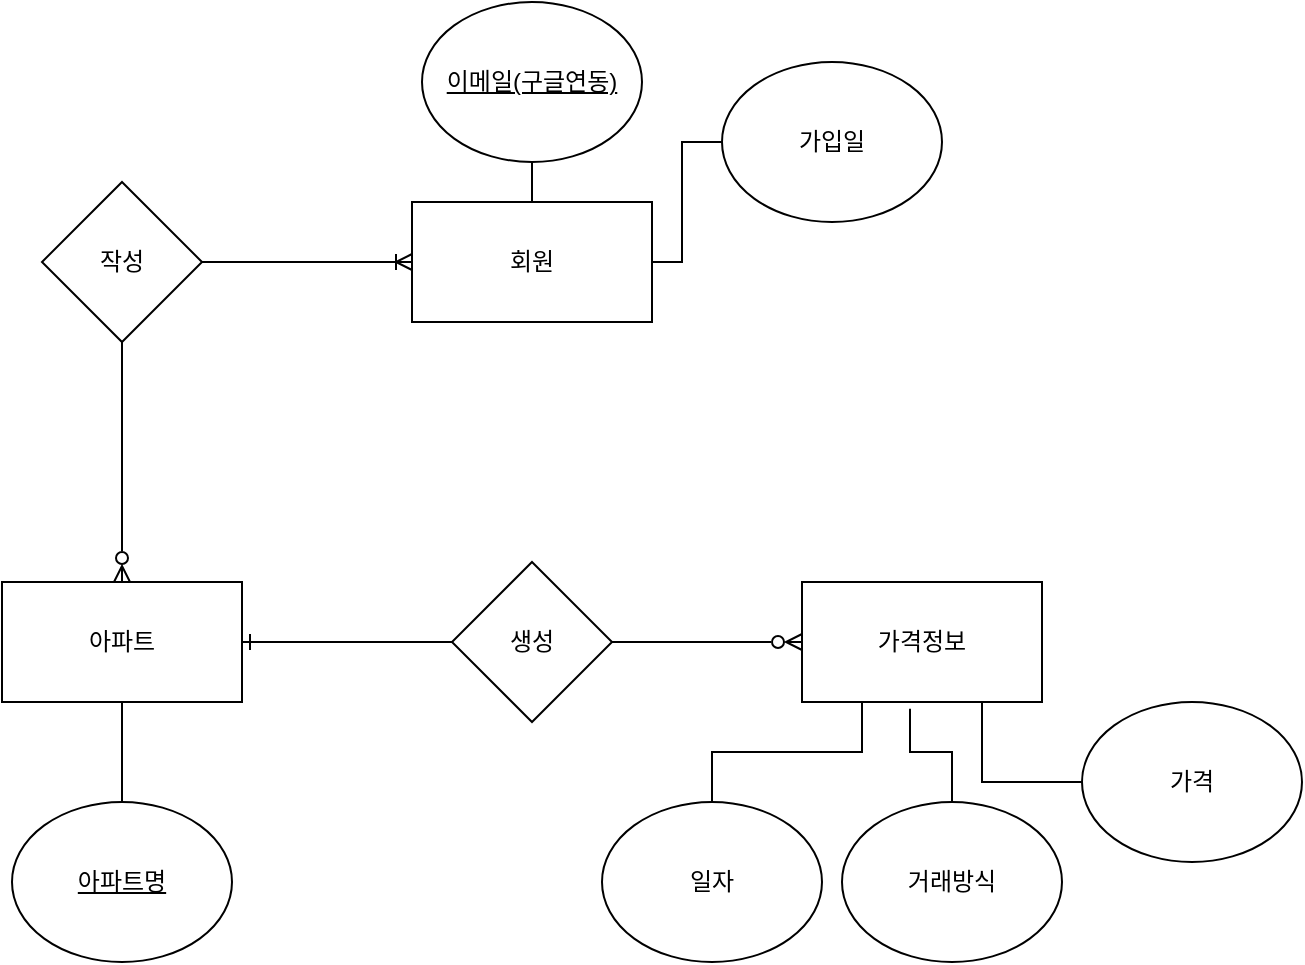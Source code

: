 <mxfile version="20.8.22" type="github">
  <diagram id="R2lEEEUBdFMjLlhIrx00" name="Page-1">
    <mxGraphModel dx="1050" dy="549" grid="1" gridSize="10" guides="1" tooltips="1" connect="1" arrows="1" fold="1" page="1" pageScale="1" pageWidth="850" pageHeight="1100" math="0" shadow="0" extFonts="Permanent Marker^https://fonts.googleapis.com/css?family=Permanent+Marker">
      <root>
        <mxCell id="0" />
        <mxCell id="1" parent="0" />
        <mxCell id="5PubQIWTH5NYxzCgbzbN-1" value="회원" style="rounded=0;whiteSpace=wrap;html=1;" vertex="1" parent="1">
          <mxGeometry x="365" y="130" width="120" height="60" as="geometry" />
        </mxCell>
        <mxCell id="5PubQIWTH5NYxzCgbzbN-20" style="edgeStyle=orthogonalEdgeStyle;rounded=0;orthogonalLoop=1;jettySize=auto;html=1;entryX=0.5;entryY=1;entryDx=0;entryDy=0;strokeColor=default;endArrow=none;endFill=0;startArrow=ERzeroToMany;startFill=0;" edge="1" parent="1" source="5PubQIWTH5NYxzCgbzbN-2" target="5PubQIWTH5NYxzCgbzbN-18">
          <mxGeometry relative="1" as="geometry" />
        </mxCell>
        <mxCell id="5PubQIWTH5NYxzCgbzbN-2" value="아파트" style="rounded=0;whiteSpace=wrap;html=1;" vertex="1" parent="1">
          <mxGeometry x="160" y="320" width="120" height="60" as="geometry" />
        </mxCell>
        <mxCell id="5PubQIWTH5NYxzCgbzbN-3" value="가격정보" style="rounded=0;whiteSpace=wrap;html=1;" vertex="1" parent="1">
          <mxGeometry x="560" y="320" width="120" height="60" as="geometry" />
        </mxCell>
        <mxCell id="5PubQIWTH5NYxzCgbzbN-5" style="edgeStyle=orthogonalEdgeStyle;rounded=0;orthogonalLoop=1;jettySize=auto;html=1;exitX=0.5;exitY=1;exitDx=0;exitDy=0;entryX=0.5;entryY=0;entryDx=0;entryDy=0;endArrow=none;endFill=0;strokeColor=default;" edge="1" parent="1" source="5PubQIWTH5NYxzCgbzbN-4" target="5PubQIWTH5NYxzCgbzbN-1">
          <mxGeometry relative="1" as="geometry" />
        </mxCell>
        <mxCell id="5PubQIWTH5NYxzCgbzbN-4" value="&lt;u&gt;이메일(구글연동)&lt;/u&gt;" style="ellipse;whiteSpace=wrap;html=1;rounded=0;" vertex="1" parent="1">
          <mxGeometry x="370" y="30" width="110" height="80" as="geometry" />
        </mxCell>
        <mxCell id="5PubQIWTH5NYxzCgbzbN-9" style="edgeStyle=orthogonalEdgeStyle;rounded=0;orthogonalLoop=1;jettySize=auto;html=1;entryX=1;entryY=0.5;entryDx=0;entryDy=0;strokeColor=default;endArrow=none;endFill=0;" edge="1" parent="1" source="5PubQIWTH5NYxzCgbzbN-8" target="5PubQIWTH5NYxzCgbzbN-1">
          <mxGeometry relative="1" as="geometry" />
        </mxCell>
        <mxCell id="5PubQIWTH5NYxzCgbzbN-8" value="가입일" style="ellipse;whiteSpace=wrap;html=1;rounded=0;" vertex="1" parent="1">
          <mxGeometry x="520" y="60" width="110" height="80" as="geometry" />
        </mxCell>
        <mxCell id="5PubQIWTH5NYxzCgbzbN-11" style="edgeStyle=orthogonalEdgeStyle;rounded=0;orthogonalLoop=1;jettySize=auto;html=1;exitX=0.5;exitY=0;exitDx=0;exitDy=0;entryX=0.5;entryY=1;entryDx=0;entryDy=0;strokeColor=default;endArrow=none;endFill=0;" edge="1" parent="1" source="5PubQIWTH5NYxzCgbzbN-10" target="5PubQIWTH5NYxzCgbzbN-2">
          <mxGeometry relative="1" as="geometry" />
        </mxCell>
        <mxCell id="5PubQIWTH5NYxzCgbzbN-10" value="&lt;u&gt;아파트명&lt;/u&gt;" style="ellipse;whiteSpace=wrap;html=1;rounded=0;" vertex="1" parent="1">
          <mxGeometry x="165" y="430" width="110" height="80" as="geometry" />
        </mxCell>
        <mxCell id="5PubQIWTH5NYxzCgbzbN-15" style="edgeStyle=orthogonalEdgeStyle;rounded=0;orthogonalLoop=1;jettySize=auto;html=1;entryX=0.25;entryY=1;entryDx=0;entryDy=0;strokeColor=default;endArrow=none;endFill=0;" edge="1" parent="1" source="5PubQIWTH5NYxzCgbzbN-12" target="5PubQIWTH5NYxzCgbzbN-3">
          <mxGeometry relative="1" as="geometry" />
        </mxCell>
        <mxCell id="5PubQIWTH5NYxzCgbzbN-12" value="일자" style="ellipse;whiteSpace=wrap;html=1;rounded=0;" vertex="1" parent="1">
          <mxGeometry x="460" y="430" width="110" height="80" as="geometry" />
        </mxCell>
        <mxCell id="5PubQIWTH5NYxzCgbzbN-16" style="edgeStyle=orthogonalEdgeStyle;rounded=0;orthogonalLoop=1;jettySize=auto;html=1;entryX=0.45;entryY=1.057;entryDx=0;entryDy=0;entryPerimeter=0;strokeColor=default;endArrow=none;endFill=0;" edge="1" parent="1" source="5PubQIWTH5NYxzCgbzbN-13" target="5PubQIWTH5NYxzCgbzbN-3">
          <mxGeometry relative="1" as="geometry" />
        </mxCell>
        <mxCell id="5PubQIWTH5NYxzCgbzbN-13" value="거래방식" style="ellipse;whiteSpace=wrap;html=1;rounded=0;" vertex="1" parent="1">
          <mxGeometry x="580" y="430" width="110" height="80" as="geometry" />
        </mxCell>
        <mxCell id="5PubQIWTH5NYxzCgbzbN-17" style="edgeStyle=orthogonalEdgeStyle;rounded=0;orthogonalLoop=1;jettySize=auto;html=1;entryX=0.75;entryY=1;entryDx=0;entryDy=0;strokeColor=default;endArrow=none;endFill=0;" edge="1" parent="1" source="5PubQIWTH5NYxzCgbzbN-14" target="5PubQIWTH5NYxzCgbzbN-3">
          <mxGeometry relative="1" as="geometry" />
        </mxCell>
        <mxCell id="5PubQIWTH5NYxzCgbzbN-14" value="가격" style="ellipse;whiteSpace=wrap;html=1;rounded=0;" vertex="1" parent="1">
          <mxGeometry x="700" y="380" width="110" height="80" as="geometry" />
        </mxCell>
        <mxCell id="5PubQIWTH5NYxzCgbzbN-19" style="edgeStyle=orthogonalEdgeStyle;rounded=0;orthogonalLoop=1;jettySize=auto;html=1;entryX=0;entryY=0.5;entryDx=0;entryDy=0;strokeColor=default;endArrow=ERoneToMany;endFill=0;" edge="1" parent="1" source="5PubQIWTH5NYxzCgbzbN-18" target="5PubQIWTH5NYxzCgbzbN-1">
          <mxGeometry relative="1" as="geometry" />
        </mxCell>
        <mxCell id="5PubQIWTH5NYxzCgbzbN-18" value="작성" style="rhombus;whiteSpace=wrap;html=1;" vertex="1" parent="1">
          <mxGeometry x="180" y="120" width="80" height="80" as="geometry" />
        </mxCell>
        <mxCell id="5PubQIWTH5NYxzCgbzbN-22" style="edgeStyle=orthogonalEdgeStyle;rounded=0;orthogonalLoop=1;jettySize=auto;html=1;entryX=1;entryY=0.5;entryDx=0;entryDy=0;strokeColor=default;endArrow=ERone;endFill=0;" edge="1" parent="1" source="5PubQIWTH5NYxzCgbzbN-21" target="5PubQIWTH5NYxzCgbzbN-2">
          <mxGeometry relative="1" as="geometry" />
        </mxCell>
        <mxCell id="5PubQIWTH5NYxzCgbzbN-23" style="edgeStyle=orthogonalEdgeStyle;rounded=0;orthogonalLoop=1;jettySize=auto;html=1;entryX=0;entryY=0.5;entryDx=0;entryDy=0;strokeColor=default;endArrow=ERzeroToMany;endFill=0;" edge="1" parent="1" source="5PubQIWTH5NYxzCgbzbN-21" target="5PubQIWTH5NYxzCgbzbN-3">
          <mxGeometry relative="1" as="geometry" />
        </mxCell>
        <mxCell id="5PubQIWTH5NYxzCgbzbN-21" value="생성" style="rhombus;whiteSpace=wrap;html=1;" vertex="1" parent="1">
          <mxGeometry x="385" y="310" width="80" height="80" as="geometry" />
        </mxCell>
      </root>
    </mxGraphModel>
  </diagram>
</mxfile>
